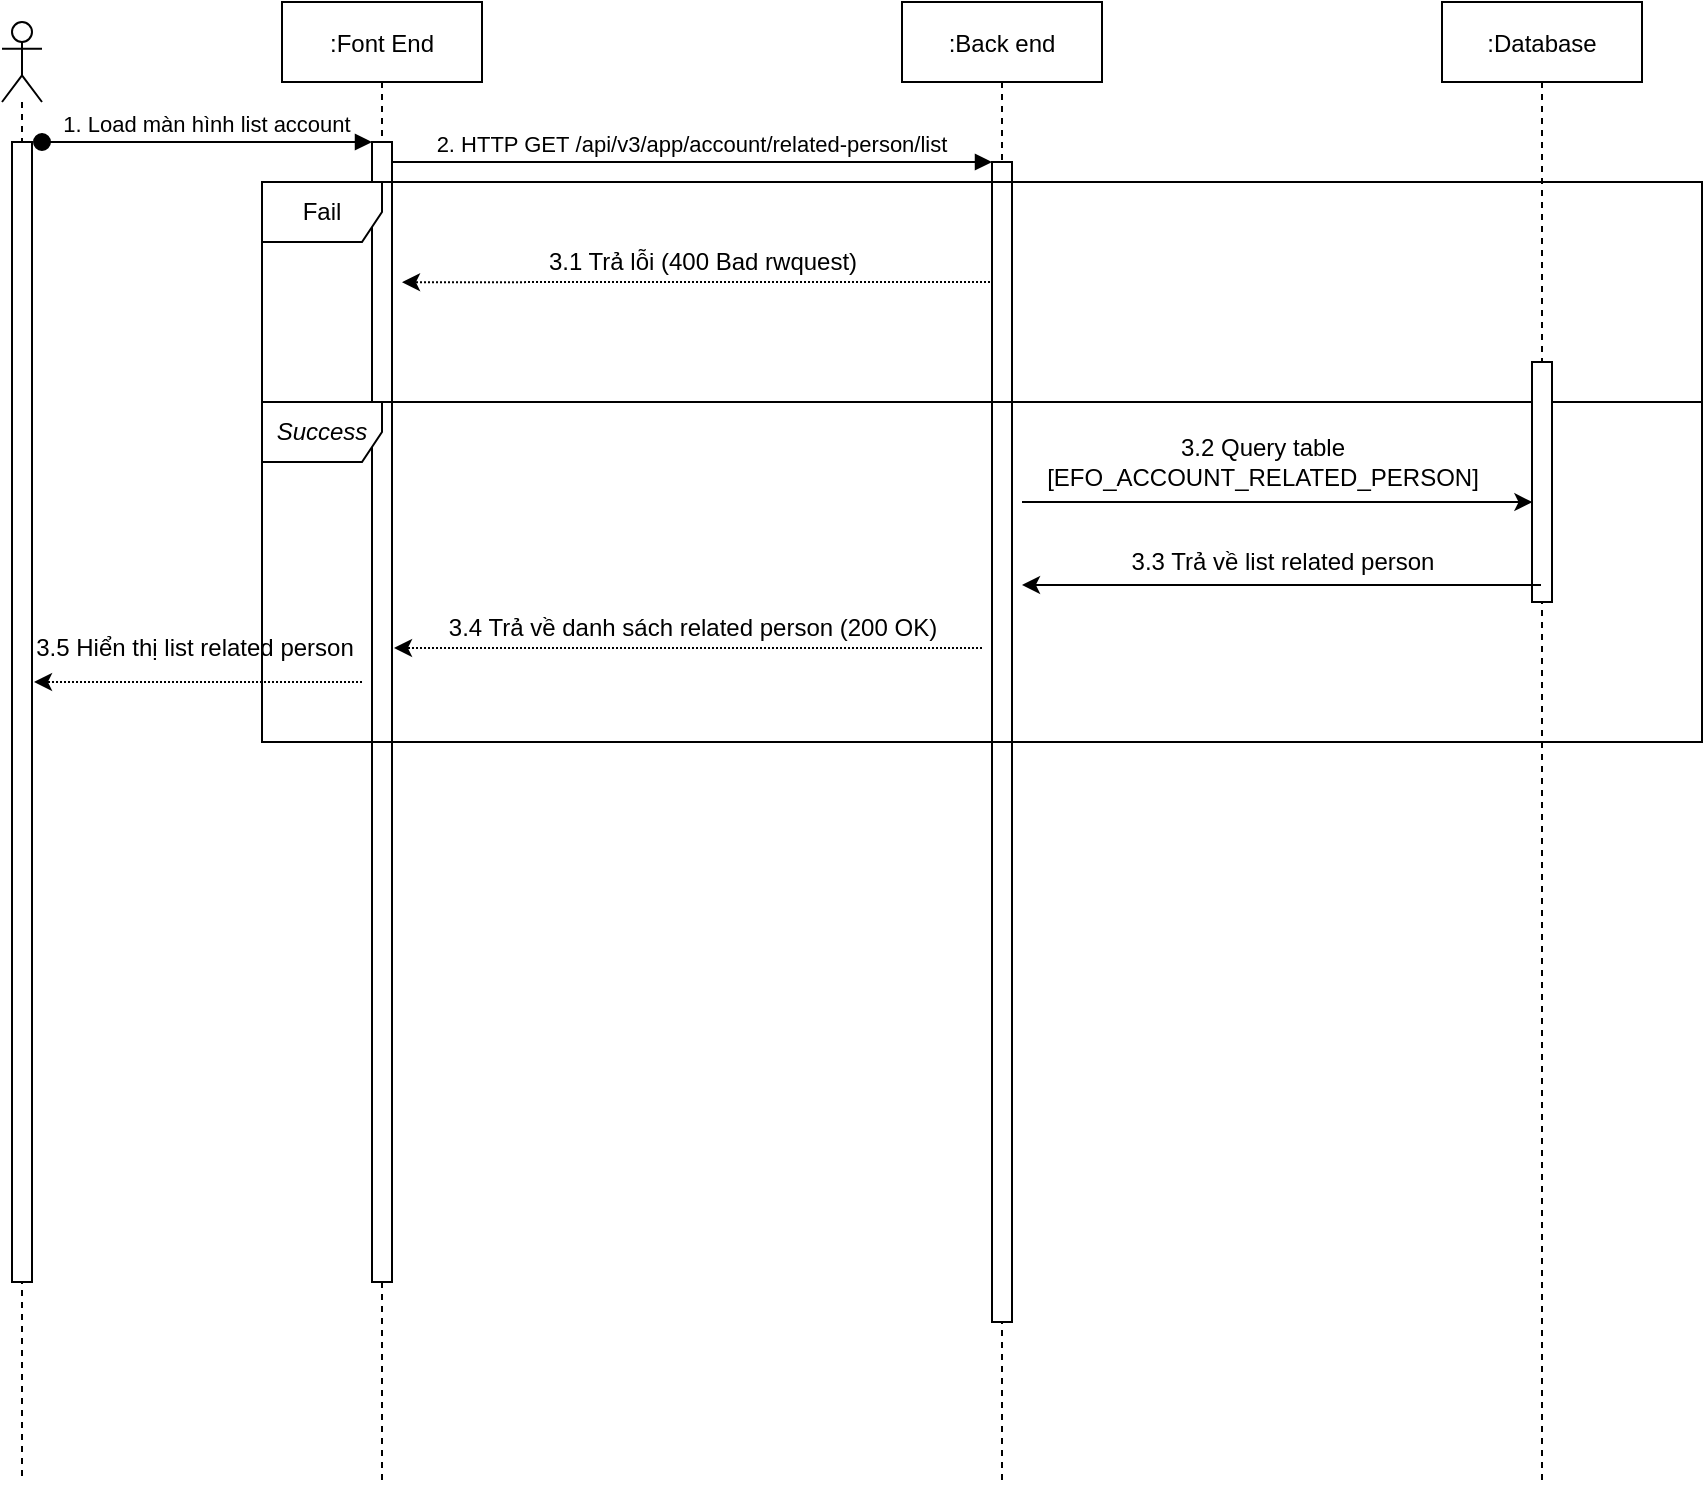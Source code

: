 <mxfile version="21.6.5" type="device" pages="4">
  <diagram id="6_gbaZ6vmgCSXBvr-ZlU" name="List Related Person">
    <mxGraphModel dx="1050" dy="629" grid="1" gridSize="10" guides="1" tooltips="1" connect="1" arrows="1" fold="1" page="1" pageScale="1" pageWidth="3300" pageHeight="4681" math="0" shadow="0">
      <root>
        <mxCell id="NbWuNu32IvSHekJc3G54-0" />
        <mxCell id="NbWuNu32IvSHekJc3G54-1" parent="NbWuNu32IvSHekJc3G54-0" />
        <mxCell id="NmL4DdP0UzWcrfp9Uf5U-0" value=":Font End" style="shape=umlLifeline;perimeter=lifelinePerimeter;container=1;collapsible=0;recursiveResize=0;rounded=0;shadow=0;strokeWidth=1;" parent="NbWuNu32IvSHekJc3G54-1" vertex="1">
          <mxGeometry x="250" y="60" width="100" height="740" as="geometry" />
        </mxCell>
        <mxCell id="NmL4DdP0UzWcrfp9Uf5U-1" value="" style="points=[];perimeter=orthogonalPerimeter;rounded=0;shadow=0;strokeWidth=1;" parent="NmL4DdP0UzWcrfp9Uf5U-0" vertex="1">
          <mxGeometry x="45" y="70" width="10" height="570" as="geometry" />
        </mxCell>
        <mxCell id="NmL4DdP0UzWcrfp9Uf5U-2" value="1. Load màn hình list account" style="verticalAlign=bottom;startArrow=oval;endArrow=block;startSize=8;shadow=0;strokeWidth=1;" parent="NmL4DdP0UzWcrfp9Uf5U-0" target="NmL4DdP0UzWcrfp9Uf5U-1" edge="1">
          <mxGeometry relative="1" as="geometry">
            <mxPoint x="-120" y="70" as="sourcePoint" />
          </mxGeometry>
        </mxCell>
        <mxCell id="NmL4DdP0UzWcrfp9Uf5U-3" value=":Back end" style="shape=umlLifeline;perimeter=lifelinePerimeter;container=1;collapsible=0;recursiveResize=0;rounded=0;shadow=0;strokeWidth=1;" parent="NbWuNu32IvSHekJc3G54-1" vertex="1">
          <mxGeometry x="560" y="60" width="100" height="740" as="geometry" />
        </mxCell>
        <mxCell id="NmL4DdP0UzWcrfp9Uf5U-4" value="" style="points=[];perimeter=orthogonalPerimeter;rounded=0;shadow=0;strokeWidth=1;" parent="NmL4DdP0UzWcrfp9Uf5U-3" vertex="1">
          <mxGeometry x="45" y="80" width="10" height="580" as="geometry" />
        </mxCell>
        <mxCell id="NmL4DdP0UzWcrfp9Uf5U-5" value="2. HTTP GET /api/v3/app/account/related-person/list" style="verticalAlign=bottom;endArrow=block;entryX=0;entryY=0;shadow=0;strokeWidth=1;" parent="NbWuNu32IvSHekJc3G54-1" source="NmL4DdP0UzWcrfp9Uf5U-1" target="NmL4DdP0UzWcrfp9Uf5U-4" edge="1">
          <mxGeometry relative="1" as="geometry">
            <mxPoint x="405" y="140" as="sourcePoint" />
            <mxPoint as="offset" />
          </mxGeometry>
        </mxCell>
        <mxCell id="NmL4DdP0UzWcrfp9Uf5U-6" value="" style="shape=umlLifeline;participant=umlActor;perimeter=lifelinePerimeter;whiteSpace=wrap;html=1;container=1;collapsible=0;recursiveResize=0;verticalAlign=top;spacingTop=36;outlineConnect=0;" parent="NbWuNu32IvSHekJc3G54-1" vertex="1">
          <mxGeometry x="110" y="70" width="20" height="730" as="geometry" />
        </mxCell>
        <mxCell id="NmL4DdP0UzWcrfp9Uf5U-7" value="" style="html=1;points=[];perimeter=orthogonalPerimeter;" parent="NmL4DdP0UzWcrfp9Uf5U-6" vertex="1">
          <mxGeometry x="5" y="60" width="10" height="570" as="geometry" />
        </mxCell>
        <mxCell id="NmL4DdP0UzWcrfp9Uf5U-8" value="Fail" style="shape=umlFrame;whiteSpace=wrap;html=1;" parent="NbWuNu32IvSHekJc3G54-1" vertex="1">
          <mxGeometry x="240" y="150" width="720" height="110" as="geometry" />
        </mxCell>
        <mxCell id="NmL4DdP0UzWcrfp9Uf5U-9" value="Success" style="shape=umlFrame;whiteSpace=wrap;html=1;swimlaneFillColor=none;fontStyle=2" parent="NbWuNu32IvSHekJc3G54-1" vertex="1">
          <mxGeometry x="240" y="260" width="720" height="170" as="geometry" />
        </mxCell>
        <mxCell id="NmL4DdP0UzWcrfp9Uf5U-10" value="" style="endArrow=classic;html=1;dashed=1;dashPattern=1 1;entryX=1.5;entryY=0.123;entryDx=0;entryDy=0;entryPerimeter=0;" parent="NbWuNu32IvSHekJc3G54-1" target="NmL4DdP0UzWcrfp9Uf5U-1" edge="1">
          <mxGeometry width="50" height="50" relative="1" as="geometry">
            <mxPoint x="604" y="200" as="sourcePoint" />
            <mxPoint x="340" y="200" as="targetPoint" />
            <Array as="points">
              <mxPoint x="450" y="200" />
            </Array>
          </mxGeometry>
        </mxCell>
        <mxCell id="NmL4DdP0UzWcrfp9Uf5U-11" value="3.1 Trả lỗi (400 Bad rwquest)" style="text;html=1;align=center;verticalAlign=middle;resizable=0;points=[];autosize=1;strokeColor=none;" parent="NbWuNu32IvSHekJc3G54-1" vertex="1">
          <mxGeometry x="375" y="180" width="170" height="20" as="geometry" />
        </mxCell>
        <mxCell id="NmL4DdP0UzWcrfp9Uf5U-14" value="" style="endArrow=classic;html=1;dashed=1;dashPattern=1 1;shadow=0;" parent="NbWuNu32IvSHekJc3G54-1" edge="1">
          <mxGeometry width="50" height="50" relative="1" as="geometry">
            <mxPoint x="600" y="383" as="sourcePoint" />
            <mxPoint x="306" y="383" as="targetPoint" />
          </mxGeometry>
        </mxCell>
        <mxCell id="NmL4DdP0UzWcrfp9Uf5U-15" value="3.4 Trả về danh sách related person&amp;nbsp;(200 OK)" style="text;html=1;align=center;verticalAlign=middle;resizable=0;points=[];autosize=1;strokeColor=none;" parent="NbWuNu32IvSHekJc3G54-1" vertex="1">
          <mxGeometry x="320" y="358" width="270" height="30" as="geometry" />
        </mxCell>
        <mxCell id="NmL4DdP0UzWcrfp9Uf5U-16" value="" style="endArrow=classic;html=1;dashed=1;dashPattern=1 1;" parent="NbWuNu32IvSHekJc3G54-1" edge="1">
          <mxGeometry width="50" height="50" relative="1" as="geometry">
            <mxPoint x="290" y="400" as="sourcePoint" />
            <mxPoint x="126" y="400" as="targetPoint" />
          </mxGeometry>
        </mxCell>
        <mxCell id="NmL4DdP0UzWcrfp9Uf5U-17" value="3.5 Hiển thị list related person" style="text;html=1;align=center;verticalAlign=middle;resizable=0;points=[];autosize=1;strokeColor=none;" parent="NbWuNu32IvSHekJc3G54-1" vertex="1">
          <mxGeometry x="116" y="368" width="180" height="30" as="geometry" />
        </mxCell>
        <mxCell id="kxFmZ0SPe3kAdN44l7zS-0" value=":Database" style="shape=umlLifeline;perimeter=lifelinePerimeter;container=1;collapsible=0;recursiveResize=0;rounded=0;shadow=0;strokeWidth=1;" parent="NbWuNu32IvSHekJc3G54-1" vertex="1">
          <mxGeometry x="830" y="60" width="100" height="740" as="geometry" />
        </mxCell>
        <mxCell id="kxFmZ0SPe3kAdN44l7zS-1" value="" style="points=[];perimeter=orthogonalPerimeter;rounded=0;shadow=0;strokeWidth=1;" parent="kxFmZ0SPe3kAdN44l7zS-0" vertex="1">
          <mxGeometry x="45" y="180" width="10" height="120" as="geometry" />
        </mxCell>
        <mxCell id="kxFmZ0SPe3kAdN44l7zS-2" value="" style="endArrow=classic;html=1;entryX=0.02;entryY=0.342;entryDx=0;entryDy=0;entryPerimeter=0;" parent="NbWuNu32IvSHekJc3G54-1" edge="1">
          <mxGeometry width="50" height="50" relative="1" as="geometry">
            <mxPoint x="620" y="310" as="sourcePoint" />
            <mxPoint x="875.2" y="310.04" as="targetPoint" />
          </mxGeometry>
        </mxCell>
        <mxCell id="kxFmZ0SPe3kAdN44l7zS-4" value="" style="endArrow=classic;html=1;entryX=1.5;entryY=0.337;entryDx=0;entryDy=0;entryPerimeter=0;" parent="NbWuNu32IvSHekJc3G54-1" edge="1">
          <mxGeometry width="50" height="50" relative="1" as="geometry">
            <mxPoint x="879.5" y="351.46" as="sourcePoint" />
            <mxPoint x="620" y="351.46" as="targetPoint" />
          </mxGeometry>
        </mxCell>
        <mxCell id="kxFmZ0SPe3kAdN44l7zS-5" value="&lt;span style=&quot;text-align: left; background-color: rgb(255, 255, 255);&quot;&gt;3.2 Query table &lt;br&gt;[&lt;/span&gt;EFO_ACCOUNT_RELATED_PERSON&lt;span style=&quot;text-align: left; background-color: rgb(255, 255, 255);&quot;&gt;]&lt;/span&gt;" style="text;html=1;align=center;verticalAlign=middle;resizable=0;points=[];autosize=1;strokeColor=none;" parent="NbWuNu32IvSHekJc3G54-1" vertex="1">
          <mxGeometry x="620" y="270" width="240" height="40" as="geometry" />
        </mxCell>
        <mxCell id="kxFmZ0SPe3kAdN44l7zS-7" value="3.3 Trả về list related person" style="text;html=1;align=center;verticalAlign=middle;resizable=0;points=[];autosize=1;strokeColor=none;" parent="NbWuNu32IvSHekJc3G54-1" vertex="1">
          <mxGeometry x="665" y="325" width="170" height="30" as="geometry" />
        </mxCell>
      </root>
    </mxGraphModel>
  </diagram>
  <diagram name="Create Related Person" id="F1wWoO_YLLIiQVrkHX0n">
    <mxGraphModel dx="1050" dy="629" grid="1" gridSize="10" guides="1" tooltips="1" connect="1" arrows="1" fold="1" page="1" pageScale="1" pageWidth="850" pageHeight="1100" math="0" shadow="0">
      <root>
        <mxCell id="_Lck041Ce_qC8ffZv9Uh-0" />
        <mxCell id="_Lck041Ce_qC8ffZv9Uh-1" parent="_Lck041Ce_qC8ffZv9Uh-0" />
        <mxCell id="_Lck041Ce_qC8ffZv9Uh-2" value=":Font End" style="shape=umlLifeline;perimeter=lifelinePerimeter;container=1;collapsible=0;recursiveResize=0;rounded=0;shadow=0;strokeWidth=1;" parent="_Lck041Ce_qC8ffZv9Uh-1" vertex="1">
          <mxGeometry x="210" y="60" width="100" height="740" as="geometry" />
        </mxCell>
        <mxCell id="_Lck041Ce_qC8ffZv9Uh-3" value="" style="points=[];perimeter=orthogonalPerimeter;rounded=0;shadow=0;strokeWidth=1;" parent="_Lck041Ce_qC8ffZv9Uh-2" vertex="1">
          <mxGeometry x="45" y="70" width="10" height="570" as="geometry" />
        </mxCell>
        <mxCell id="_Lck041Ce_qC8ffZv9Uh-4" value="1. Gửi request" style="verticalAlign=bottom;startArrow=oval;endArrow=block;startSize=8;shadow=0;strokeWidth=1;" parent="_Lck041Ce_qC8ffZv9Uh-2" target="_Lck041Ce_qC8ffZv9Uh-3" edge="1">
          <mxGeometry relative="1" as="geometry">
            <mxPoint x="-120" y="70" as="sourcePoint" />
          </mxGeometry>
        </mxCell>
        <mxCell id="_Lck041Ce_qC8ffZv9Uh-5" value=":Back end" style="shape=umlLifeline;perimeter=lifelinePerimeter;container=1;collapsible=0;recursiveResize=0;rounded=0;shadow=0;strokeWidth=1;" parent="_Lck041Ce_qC8ffZv9Uh-1" vertex="1">
          <mxGeometry x="520" y="60" width="100" height="740" as="geometry" />
        </mxCell>
        <mxCell id="_Lck041Ce_qC8ffZv9Uh-6" value="" style="points=[];perimeter=orthogonalPerimeter;rounded=0;shadow=0;strokeWidth=1;" parent="_Lck041Ce_qC8ffZv9Uh-5" vertex="1">
          <mxGeometry x="45" y="80" width="10" height="460" as="geometry" />
        </mxCell>
        <mxCell id="_Lck041Ce_qC8ffZv9Uh-7" value="" style="html=1;points=[];perimeter=orthogonalPerimeter;sketch=0;" parent="_Lck041Ce_qC8ffZv9Uh-5" vertex="1">
          <mxGeometry x="50" y="120" width="10" height="40" as="geometry" />
        </mxCell>
        <mxCell id="_Lck041Ce_qC8ffZv9Uh-8" value="3.1 Validte data req&amp;nbsp;" style="edgeStyle=orthogonalEdgeStyle;html=1;align=left;spacingLeft=2;endArrow=block;rounded=0;entryX=1;entryY=0;" parent="_Lck041Ce_qC8ffZv9Uh-5" target="_Lck041Ce_qC8ffZv9Uh-7" edge="1">
          <mxGeometry relative="1" as="geometry">
            <mxPoint x="55" y="100" as="sourcePoint" />
            <Array as="points">
              <mxPoint x="85" y="100" />
            </Array>
          </mxGeometry>
        </mxCell>
        <mxCell id="_Lck041Ce_qC8ffZv9Uh-9" value="2. Http POST /api/v3/app/account/related-person/save" style="verticalAlign=bottom;endArrow=block;entryX=0;entryY=0;shadow=0;strokeWidth=1;" parent="_Lck041Ce_qC8ffZv9Uh-1" source="_Lck041Ce_qC8ffZv9Uh-3" target="_Lck041Ce_qC8ffZv9Uh-6" edge="1">
          <mxGeometry relative="1" as="geometry">
            <mxPoint x="365" y="140" as="sourcePoint" />
          </mxGeometry>
        </mxCell>
        <mxCell id="_Lck041Ce_qC8ffZv9Uh-10" value="" style="shape=umlLifeline;participant=umlActor;perimeter=lifelinePerimeter;whiteSpace=wrap;html=1;container=1;collapsible=0;recursiveResize=0;verticalAlign=top;spacingTop=36;outlineConnect=0;" parent="_Lck041Ce_qC8ffZv9Uh-1" vertex="1">
          <mxGeometry x="70" y="70" width="20" height="730" as="geometry" />
        </mxCell>
        <mxCell id="_Lck041Ce_qC8ffZv9Uh-11" value="" style="html=1;points=[];perimeter=orthogonalPerimeter;" parent="_Lck041Ce_qC8ffZv9Uh-10" vertex="1">
          <mxGeometry x="5" y="60" width="10" height="570" as="geometry" />
        </mxCell>
        <mxCell id="_Lck041Ce_qC8ffZv9Uh-12" value="Fail" style="shape=umlFrame;whiteSpace=wrap;html=1;" parent="_Lck041Ce_qC8ffZv9Uh-1" vertex="1">
          <mxGeometry x="220" y="150" width="650" height="110" as="geometry" />
        </mxCell>
        <mxCell id="_Lck041Ce_qC8ffZv9Uh-13" value="Success" style="shape=umlFrame;whiteSpace=wrap;html=1;swimlaneFillColor=none;" parent="_Lck041Ce_qC8ffZv9Uh-1" vertex="1">
          <mxGeometry x="220" y="260" width="650" height="240" as="geometry" />
        </mxCell>
        <mxCell id="_Lck041Ce_qC8ffZv9Uh-14" value="" style="endArrow=classic;html=1;dashed=1;dashPattern=1 1;exitX=0.1;exitY=0.156;exitDx=0;exitDy=0;exitPerimeter=0;" parent="_Lck041Ce_qC8ffZv9Uh-1" source="_Lck041Ce_qC8ffZv9Uh-6" target="_Lck041Ce_qC8ffZv9Uh-2" edge="1">
          <mxGeometry width="50" height="50" relative="1" as="geometry">
            <mxPoint x="564" y="200" as="sourcePoint" />
            <mxPoint x="300" y="200" as="targetPoint" />
          </mxGeometry>
        </mxCell>
        <mxCell id="_Lck041Ce_qC8ffZv9Uh-15" value="3.2 Trả lỗi (e.g 400 Validate exception)" style="text;html=1;align=center;verticalAlign=middle;resizable=0;points=[];autosize=1;strokeColor=none;" parent="_Lck041Ce_qC8ffZv9Uh-1" vertex="1">
          <mxGeometry x="305" y="184" width="220" height="20" as="geometry" />
        </mxCell>
        <mxCell id="_Lck041Ce_qC8ffZv9Uh-16" value="" style="endArrow=classic;html=1;dashed=1;dashPattern=1 1;shadow=0;" parent="_Lck041Ce_qC8ffZv9Uh-1" edge="1">
          <mxGeometry width="50" height="50" relative="1" as="geometry">
            <mxPoint x="560" y="421" as="sourcePoint" />
            <mxPoint x="266" y="421" as="targetPoint" />
          </mxGeometry>
        </mxCell>
        <mxCell id="_Lck041Ce_qC8ffZv9Uh-17" value="5.3 Trả related person data (200 OK)" style="text;html=1;align=center;verticalAlign=middle;resizable=0;points=[];autosize=1;strokeColor=none;" parent="_Lck041Ce_qC8ffZv9Uh-1" vertex="1">
          <mxGeometry x="305" y="396" width="220" height="30" as="geometry" />
        </mxCell>
        <mxCell id="_Lck041Ce_qC8ffZv9Uh-18" value="" style="endArrow=classic;html=1;dashed=1;dashPattern=1 1;" parent="_Lck041Ce_qC8ffZv9Uh-1" edge="1">
          <mxGeometry width="50" height="50" relative="1" as="geometry">
            <mxPoint x="259.5" y="478" as="sourcePoint" />
            <mxPoint x="79.5" y="478" as="targetPoint" />
            <Array as="points">
              <mxPoint x="130" y="478" />
            </Array>
          </mxGeometry>
        </mxCell>
        <mxCell id="_Lck041Ce_qC8ffZv9Uh-19" value="5.4 Hiển thị thông báo&amp;nbsp;" style="text;html=1;align=center;verticalAlign=middle;resizable=0;points=[];autosize=1;strokeColor=none;" parent="_Lck041Ce_qC8ffZv9Uh-1" vertex="1">
          <mxGeometry x="100" y="458" width="140" height="20" as="geometry" />
        </mxCell>
        <mxCell id="_Lck041Ce_qC8ffZv9Uh-20" value=":Database&#xa;" style="shape=umlLifeline;perimeter=lifelinePerimeter;container=1;collapsible=0;recursiveResize=0;rounded=0;shadow=0;strokeWidth=1;" parent="_Lck041Ce_qC8ffZv9Uh-1" vertex="1">
          <mxGeometry x="790" y="60" width="100" height="740" as="geometry" />
        </mxCell>
        <mxCell id="_Lck041Ce_qC8ffZv9Uh-21" value="" style="points=[];perimeter=orthogonalPerimeter;rounded=0;shadow=0;strokeWidth=1;" parent="_Lck041Ce_qC8ffZv9Uh-20" vertex="1">
          <mxGeometry x="45" y="220" width="10" height="120" as="geometry" />
        </mxCell>
        <mxCell id="_Lck041Ce_qC8ffZv9Uh-22" value="&lt;div style=&quot;&quot;&gt;4.1&amp;nbsp;Create record&lt;/div&gt;&lt;div style=&quot;&quot;&gt;&lt;span style=&quot;&quot;&gt;[EFO_ACCOUNT_RELATED_PERSON]&lt;/span&gt;&lt;/div&gt;" style="html=1;verticalAlign=bottom;endArrow=block;" parent="_Lck041Ce_qC8ffZv9Uh-1" target="_Lck041Ce_qC8ffZv9Uh-20" edge="1">
          <mxGeometry width="80" relative="1" as="geometry">
            <mxPoint x="580" y="320" as="sourcePoint" />
            <mxPoint x="640" y="320" as="targetPoint" />
          </mxGeometry>
        </mxCell>
        <mxCell id="_Lck041Ce_qC8ffZv9Uh-23" value="" style="endArrow=classic;html=1;" parent="_Lck041Ce_qC8ffZv9Uh-1" edge="1">
          <mxGeometry width="50" height="50" relative="1" as="geometry">
            <mxPoint x="839.5" y="374" as="sourcePoint" />
            <mxPoint x="569.5" y="374" as="targetPoint" />
            <Array as="points">
              <mxPoint x="720" y="374" />
            </Array>
          </mxGeometry>
        </mxCell>
        <mxCell id="_Lck041Ce_qC8ffZv9Uh-24" value="4.2 Data related person" style="text;html=1;align=center;verticalAlign=middle;resizable=0;points=[];autosize=1;strokeColor=none;" parent="_Lck041Ce_qC8ffZv9Uh-1" vertex="1">
          <mxGeometry x="625" y="349" width="150" height="30" as="geometry" />
        </mxCell>
      </root>
    </mxGraphModel>
  </diagram>
  <diagram name="Delete Related Person" id="loTwGFsWS_bK-sHy8v_A">
    <mxGraphModel dx="1050" dy="629" grid="1" gridSize="10" guides="1" tooltips="1" connect="1" arrows="1" fold="1" page="1" pageScale="1" pageWidth="850" pageHeight="1100" math="0" shadow="0">
      <root>
        <mxCell id="Fr7y-N_V-prNsbOdyDx9-0" />
        <mxCell id="Fr7y-N_V-prNsbOdyDx9-1" parent="Fr7y-N_V-prNsbOdyDx9-0" />
        <mxCell id="Fr7y-N_V-prNsbOdyDx9-2" value=":Font End" style="shape=umlLifeline;perimeter=lifelinePerimeter;container=1;collapsible=0;recursiveResize=0;rounded=0;shadow=0;strokeWidth=1;" parent="Fr7y-N_V-prNsbOdyDx9-1" vertex="1">
          <mxGeometry x="210" y="60" width="100" height="740" as="geometry" />
        </mxCell>
        <mxCell id="Fr7y-N_V-prNsbOdyDx9-3" value="" style="points=[];perimeter=orthogonalPerimeter;rounded=0;shadow=0;strokeWidth=1;" parent="Fr7y-N_V-prNsbOdyDx9-2" vertex="1">
          <mxGeometry x="45" y="70" width="10" height="570" as="geometry" />
        </mxCell>
        <mxCell id="Fr7y-N_V-prNsbOdyDx9-4" value="1. Gửi request" style="verticalAlign=bottom;startArrow=oval;endArrow=block;startSize=8;shadow=0;strokeWidth=1;" parent="Fr7y-N_V-prNsbOdyDx9-2" target="Fr7y-N_V-prNsbOdyDx9-3" edge="1">
          <mxGeometry relative="1" as="geometry">
            <mxPoint x="-120" y="70" as="sourcePoint" />
          </mxGeometry>
        </mxCell>
        <mxCell id="Fr7y-N_V-prNsbOdyDx9-5" value=":Back end" style="shape=umlLifeline;perimeter=lifelinePerimeter;container=1;collapsible=0;recursiveResize=0;rounded=0;shadow=0;strokeWidth=1;" parent="Fr7y-N_V-prNsbOdyDx9-1" vertex="1">
          <mxGeometry x="520" y="60" width="100" height="740" as="geometry" />
        </mxCell>
        <mxCell id="Fr7y-N_V-prNsbOdyDx9-6" value="" style="points=[];perimeter=orthogonalPerimeter;rounded=0;shadow=0;strokeWidth=1;" parent="Fr7y-N_V-prNsbOdyDx9-5" vertex="1">
          <mxGeometry x="45" y="80" width="10" height="320" as="geometry" />
        </mxCell>
        <mxCell id="Fr7y-N_V-prNsbOdyDx9-7" value="" style="html=1;points=[];perimeter=orthogonalPerimeter;sketch=0;" parent="Fr7y-N_V-prNsbOdyDx9-5" vertex="1">
          <mxGeometry x="50" y="120" width="10" height="40" as="geometry" />
        </mxCell>
        <mxCell id="Fr7y-N_V-prNsbOdyDx9-8" value="3.1 Validte data req&amp;nbsp;" style="edgeStyle=orthogonalEdgeStyle;html=1;align=left;spacingLeft=2;endArrow=block;rounded=0;entryX=1;entryY=0;" parent="Fr7y-N_V-prNsbOdyDx9-5" target="Fr7y-N_V-prNsbOdyDx9-7" edge="1">
          <mxGeometry relative="1" as="geometry">
            <mxPoint x="55" y="100" as="sourcePoint" />
            <Array as="points">
              <mxPoint x="85" y="100" />
            </Array>
          </mxGeometry>
        </mxCell>
        <mxCell id="Fr7y-N_V-prNsbOdyDx9-9" value="2. Http POST /api/v3/app/account/related-person/delete " style="verticalAlign=bottom;endArrow=block;entryX=0;entryY=0;shadow=0;strokeWidth=1;" parent="Fr7y-N_V-prNsbOdyDx9-1" source="Fr7y-N_V-prNsbOdyDx9-3" target="Fr7y-N_V-prNsbOdyDx9-6" edge="1">
          <mxGeometry relative="1" as="geometry">
            <mxPoint x="365" y="140" as="sourcePoint" />
          </mxGeometry>
        </mxCell>
        <mxCell id="Fr7y-N_V-prNsbOdyDx9-10" value="" style="shape=umlLifeline;participant=umlActor;perimeter=lifelinePerimeter;whiteSpace=wrap;html=1;container=1;collapsible=0;recursiveResize=0;verticalAlign=top;spacingTop=36;outlineConnect=0;" parent="Fr7y-N_V-prNsbOdyDx9-1" vertex="1">
          <mxGeometry x="70" y="70" width="20" height="730" as="geometry" />
        </mxCell>
        <mxCell id="Fr7y-N_V-prNsbOdyDx9-11" value="" style="html=1;points=[];perimeter=orthogonalPerimeter;" parent="Fr7y-N_V-prNsbOdyDx9-10" vertex="1">
          <mxGeometry x="5" y="60" width="10" height="570" as="geometry" />
        </mxCell>
        <mxCell id="Fr7y-N_V-prNsbOdyDx9-12" value="Fail" style="shape=umlFrame;whiteSpace=wrap;html=1;" parent="Fr7y-N_V-prNsbOdyDx9-1" vertex="1">
          <mxGeometry x="220" y="150" width="650" height="110" as="geometry" />
        </mxCell>
        <mxCell id="Fr7y-N_V-prNsbOdyDx9-13" value="Success" style="shape=umlFrame;whiteSpace=wrap;html=1;swimlaneFillColor=none;" parent="Fr7y-N_V-prNsbOdyDx9-1" vertex="1">
          <mxGeometry x="220" y="260" width="650" height="220" as="geometry" />
        </mxCell>
        <mxCell id="Fr7y-N_V-prNsbOdyDx9-14" value="" style="endArrow=classic;html=1;dashed=1;dashPattern=1 1;exitX=0.1;exitY=0.156;exitDx=0;exitDy=0;exitPerimeter=0;" parent="Fr7y-N_V-prNsbOdyDx9-1" source="Fr7y-N_V-prNsbOdyDx9-6" target="Fr7y-N_V-prNsbOdyDx9-2" edge="1">
          <mxGeometry width="50" height="50" relative="1" as="geometry">
            <mxPoint x="564" y="200" as="sourcePoint" />
            <mxPoint x="300" y="200" as="targetPoint" />
          </mxGeometry>
        </mxCell>
        <mxCell id="Fr7y-N_V-prNsbOdyDx9-15" value="3.2 Trả lỗi (e.g 400 Validate exception)" style="text;html=1;align=center;verticalAlign=middle;resizable=0;points=[];autosize=1;strokeColor=none;" parent="Fr7y-N_V-prNsbOdyDx9-1" vertex="1">
          <mxGeometry x="305" y="170" width="220" height="20" as="geometry" />
        </mxCell>
        <mxCell id="Fr7y-N_V-prNsbOdyDx9-16" value="" style="endArrow=classic;html=1;dashed=1;dashPattern=1 1;shadow=0;" parent="Fr7y-N_V-prNsbOdyDx9-1" edge="1">
          <mxGeometry width="50" height="50" relative="1" as="geometry">
            <mxPoint x="560" y="409" as="sourcePoint" />
            <mxPoint x="266" y="409" as="targetPoint" />
          </mxGeometry>
        </mxCell>
        <mxCell id="Fr7y-N_V-prNsbOdyDx9-17" value="5.3 Trả data success (200 OK)" style="text;html=1;align=center;verticalAlign=middle;resizable=0;points=[];autosize=1;strokeColor=none;" parent="Fr7y-N_V-prNsbOdyDx9-1" vertex="1">
          <mxGeometry x="320" y="384" width="190" height="30" as="geometry" />
        </mxCell>
        <mxCell id="Fr7y-N_V-prNsbOdyDx9-18" value="" style="endArrow=classic;html=1;dashed=1;dashPattern=1 1;" parent="Fr7y-N_V-prNsbOdyDx9-1" edge="1">
          <mxGeometry width="50" height="50" relative="1" as="geometry">
            <mxPoint x="259.5" y="444" as="sourcePoint" />
            <mxPoint x="79.5" y="444" as="targetPoint" />
            <Array as="points">
              <mxPoint x="130" y="444" />
            </Array>
          </mxGeometry>
        </mxCell>
        <mxCell id="Fr7y-N_V-prNsbOdyDx9-19" value="5.4 Hiển thị thông báo&amp;nbsp;" style="text;html=1;align=center;verticalAlign=middle;resizable=0;points=[];autosize=1;strokeColor=none;" parent="Fr7y-N_V-prNsbOdyDx9-1" vertex="1">
          <mxGeometry x="100" y="424" width="140" height="20" as="geometry" />
        </mxCell>
        <mxCell id="Fr7y-N_V-prNsbOdyDx9-20" value=":Database&#xa;" style="shape=umlLifeline;perimeter=lifelinePerimeter;container=1;collapsible=0;recursiveResize=0;rounded=0;shadow=0;strokeWidth=1;" parent="Fr7y-N_V-prNsbOdyDx9-1" vertex="1">
          <mxGeometry x="790" y="60" width="100" height="740" as="geometry" />
        </mxCell>
        <mxCell id="Fr7y-N_V-prNsbOdyDx9-21" value="" style="points=[];perimeter=orthogonalPerimeter;rounded=0;shadow=0;strokeWidth=1;" parent="Fr7y-N_V-prNsbOdyDx9-20" vertex="1">
          <mxGeometry x="45" y="220" width="10" height="90" as="geometry" />
        </mxCell>
        <mxCell id="Fr7y-N_V-prNsbOdyDx9-22" value="&lt;div style=&quot;&quot;&gt;4.1 Delete record&lt;span style=&quot;text-align: left;&quot;&gt;&amp;nbsp;&amp;nbsp;&lt;/span&gt;&lt;/div&gt;&lt;div style=&quot;&quot;&gt;&lt;span style=&quot;&quot;&gt;[EFO_ACCOUNT_RELATED_PERSON]&lt;br&gt;&lt;/span&gt;&lt;/div&gt;" style="html=1;verticalAlign=bottom;endArrow=block;" parent="Fr7y-N_V-prNsbOdyDx9-1" target="Fr7y-N_V-prNsbOdyDx9-20" edge="1">
          <mxGeometry width="80" relative="1" as="geometry">
            <mxPoint x="580" y="320" as="sourcePoint" />
            <mxPoint x="640" y="320" as="targetPoint" />
          </mxGeometry>
        </mxCell>
        <mxCell id="Fr7y-N_V-prNsbOdyDx9-23" value="" style="endArrow=classic;html=1;" parent="Fr7y-N_V-prNsbOdyDx9-1" edge="1">
          <mxGeometry width="50" height="50" relative="1" as="geometry">
            <mxPoint x="839.5" y="352" as="sourcePoint" />
            <mxPoint x="569.5" y="352" as="targetPoint" />
            <Array as="points">
              <mxPoint x="720" y="352" />
            </Array>
          </mxGeometry>
        </mxCell>
        <mxCell id="Fr7y-N_V-prNsbOdyDx9-24" value="4.2 Success" style="text;html=1;align=center;verticalAlign=middle;resizable=0;points=[];autosize=1;strokeColor=none;" parent="Fr7y-N_V-prNsbOdyDx9-1" vertex="1">
          <mxGeometry x="655" y="327" width="90" height="30" as="geometry" />
        </mxCell>
      </root>
    </mxGraphModel>
  </diagram>
  <diagram name="Droplist Related Person" id="mu1-Hs8Tl8Y7HX7dxiCo">
    <mxGraphModel dx="1050" dy="629" grid="1" gridSize="10" guides="1" tooltips="1" connect="1" arrows="1" fold="1" page="1" pageScale="1" pageWidth="3300" pageHeight="4681" math="0" shadow="0">
      <root>
        <mxCell id="Ip0TxiIYX0xKqNQSv9_z-0" />
        <mxCell id="Ip0TxiIYX0xKqNQSv9_z-1" parent="Ip0TxiIYX0xKqNQSv9_z-0" />
        <mxCell id="Ip0TxiIYX0xKqNQSv9_z-2" value=":Font End" style="shape=umlLifeline;perimeter=lifelinePerimeter;container=1;collapsible=0;recursiveResize=0;rounded=0;shadow=0;strokeWidth=1;" vertex="1" parent="Ip0TxiIYX0xKqNQSv9_z-1">
          <mxGeometry x="250" y="60" width="100" height="740" as="geometry" />
        </mxCell>
        <mxCell id="Ip0TxiIYX0xKqNQSv9_z-3" value="" style="points=[];perimeter=orthogonalPerimeter;rounded=0;shadow=0;strokeWidth=1;" vertex="1" parent="Ip0TxiIYX0xKqNQSv9_z-2">
          <mxGeometry x="45" y="70" width="10" height="570" as="geometry" />
        </mxCell>
        <mxCell id="Ip0TxiIYX0xKqNQSv9_z-4" value="1. Load màn hình list account" style="verticalAlign=bottom;startArrow=oval;endArrow=block;startSize=8;shadow=0;strokeWidth=1;" edge="1" parent="Ip0TxiIYX0xKqNQSv9_z-2" target="Ip0TxiIYX0xKqNQSv9_z-3">
          <mxGeometry relative="1" as="geometry">
            <mxPoint x="-120" y="70" as="sourcePoint" />
          </mxGeometry>
        </mxCell>
        <mxCell id="Ip0TxiIYX0xKqNQSv9_z-5" value=":Back end" style="shape=umlLifeline;perimeter=lifelinePerimeter;container=1;collapsible=0;recursiveResize=0;rounded=0;shadow=0;strokeWidth=1;" vertex="1" parent="Ip0TxiIYX0xKqNQSv9_z-1">
          <mxGeometry x="560" y="60" width="100" height="740" as="geometry" />
        </mxCell>
        <mxCell id="Ip0TxiIYX0xKqNQSv9_z-6" value="" style="points=[];perimeter=orthogonalPerimeter;rounded=0;shadow=0;strokeWidth=1;" vertex="1" parent="Ip0TxiIYX0xKqNQSv9_z-5">
          <mxGeometry x="45" y="80" width="10" height="580" as="geometry" />
        </mxCell>
        <mxCell id="Ip0TxiIYX0xKqNQSv9_z-7" value="2. HTTP GET /api/v3/app/account/related-person/droplist" style="verticalAlign=bottom;endArrow=block;entryX=0;entryY=0;shadow=0;strokeWidth=1;" edge="1" parent="Ip0TxiIYX0xKqNQSv9_z-1" source="Ip0TxiIYX0xKqNQSv9_z-3" target="Ip0TxiIYX0xKqNQSv9_z-6">
          <mxGeometry relative="1" as="geometry">
            <mxPoint x="405" y="140" as="sourcePoint" />
            <mxPoint as="offset" />
          </mxGeometry>
        </mxCell>
        <mxCell id="Ip0TxiIYX0xKqNQSv9_z-8" value="" style="shape=umlLifeline;participant=umlActor;perimeter=lifelinePerimeter;whiteSpace=wrap;html=1;container=1;collapsible=0;recursiveResize=0;verticalAlign=top;spacingTop=36;outlineConnect=0;" vertex="1" parent="Ip0TxiIYX0xKqNQSv9_z-1">
          <mxGeometry x="110" y="70" width="20" height="730" as="geometry" />
        </mxCell>
        <mxCell id="Ip0TxiIYX0xKqNQSv9_z-9" value="" style="html=1;points=[];perimeter=orthogonalPerimeter;" vertex="1" parent="Ip0TxiIYX0xKqNQSv9_z-8">
          <mxGeometry x="5" y="60" width="10" height="570" as="geometry" />
        </mxCell>
        <mxCell id="Ip0TxiIYX0xKqNQSv9_z-10" value="Fail" style="shape=umlFrame;whiteSpace=wrap;html=1;" vertex="1" parent="Ip0TxiIYX0xKqNQSv9_z-1">
          <mxGeometry x="240" y="150" width="720" height="110" as="geometry" />
        </mxCell>
        <mxCell id="Ip0TxiIYX0xKqNQSv9_z-11" value="Success" style="shape=umlFrame;whiteSpace=wrap;html=1;swimlaneFillColor=none;fontStyle=2" vertex="1" parent="Ip0TxiIYX0xKqNQSv9_z-1">
          <mxGeometry x="240" y="260" width="720" height="170" as="geometry" />
        </mxCell>
        <mxCell id="Ip0TxiIYX0xKqNQSv9_z-12" value="" style="endArrow=classic;html=1;dashed=1;dashPattern=1 1;entryX=1.5;entryY=0.123;entryDx=0;entryDy=0;entryPerimeter=0;" edge="1" parent="Ip0TxiIYX0xKqNQSv9_z-1" target="Ip0TxiIYX0xKqNQSv9_z-3">
          <mxGeometry width="50" height="50" relative="1" as="geometry">
            <mxPoint x="604" y="200" as="sourcePoint" />
            <mxPoint x="340" y="200" as="targetPoint" />
            <Array as="points">
              <mxPoint x="450" y="200" />
            </Array>
          </mxGeometry>
        </mxCell>
        <mxCell id="Ip0TxiIYX0xKqNQSv9_z-13" value="3.1 Trả lỗi (400 Bad rwquest)" style="text;html=1;align=center;verticalAlign=middle;resizable=0;points=[];autosize=1;strokeColor=none;" vertex="1" parent="Ip0TxiIYX0xKqNQSv9_z-1">
          <mxGeometry x="375" y="180" width="170" height="20" as="geometry" />
        </mxCell>
        <mxCell id="Ip0TxiIYX0xKqNQSv9_z-14" value="" style="endArrow=classic;html=1;dashed=1;dashPattern=1 1;shadow=0;" edge="1" parent="Ip0TxiIYX0xKqNQSv9_z-1">
          <mxGeometry width="50" height="50" relative="1" as="geometry">
            <mxPoint x="600" y="383" as="sourcePoint" />
            <mxPoint x="306" y="383" as="targetPoint" />
          </mxGeometry>
        </mxCell>
        <mxCell id="Ip0TxiIYX0xKqNQSv9_z-15" value="3.4 Trả về danh sách account (200 OK)" style="text;html=1;align=center;verticalAlign=middle;resizable=0;points=[];autosize=1;strokeColor=none;" vertex="1" parent="Ip0TxiIYX0xKqNQSv9_z-1">
          <mxGeometry x="340" y="358" width="230" height="30" as="geometry" />
        </mxCell>
        <mxCell id="Ip0TxiIYX0xKqNQSv9_z-16" value="" style="endArrow=classic;html=1;dashed=1;dashPattern=1 1;" edge="1" parent="Ip0TxiIYX0xKqNQSv9_z-1">
          <mxGeometry width="50" height="50" relative="1" as="geometry">
            <mxPoint x="290" y="400" as="sourcePoint" />
            <mxPoint x="126" y="400" as="targetPoint" />
          </mxGeometry>
        </mxCell>
        <mxCell id="Ip0TxiIYX0xKqNQSv9_z-17" value="3.5 Hiển thị list account" style="text;html=1;align=center;verticalAlign=middle;resizable=0;points=[];autosize=1;strokeColor=none;" vertex="1" parent="Ip0TxiIYX0xKqNQSv9_z-1">
          <mxGeometry x="131" y="368" width="150" height="30" as="geometry" />
        </mxCell>
        <mxCell id="Ip0TxiIYX0xKqNQSv9_z-18" value=":Database" style="shape=umlLifeline;perimeter=lifelinePerimeter;container=1;collapsible=0;recursiveResize=0;rounded=0;shadow=0;strokeWidth=1;" vertex="1" parent="Ip0TxiIYX0xKqNQSv9_z-1">
          <mxGeometry x="830" y="60" width="100" height="740" as="geometry" />
        </mxCell>
        <mxCell id="Ip0TxiIYX0xKqNQSv9_z-19" value="" style="points=[];perimeter=orthogonalPerimeter;rounded=0;shadow=0;strokeWidth=1;" vertex="1" parent="Ip0TxiIYX0xKqNQSv9_z-18">
          <mxGeometry x="45" y="180" width="10" height="120" as="geometry" />
        </mxCell>
        <mxCell id="Ip0TxiIYX0xKqNQSv9_z-20" value="" style="endArrow=classic;html=1;entryX=0.02;entryY=0.342;entryDx=0;entryDy=0;entryPerimeter=0;" edge="1" parent="Ip0TxiIYX0xKqNQSv9_z-1">
          <mxGeometry width="50" height="50" relative="1" as="geometry">
            <mxPoint x="620" y="303" as="sourcePoint" />
            <mxPoint x="875.2" y="303.04" as="targetPoint" />
          </mxGeometry>
        </mxCell>
        <mxCell id="Ip0TxiIYX0xKqNQSv9_z-21" value="" style="endArrow=classic;html=1;entryX=1.5;entryY=0.337;entryDx=0;entryDy=0;entryPerimeter=0;" edge="1" parent="Ip0TxiIYX0xKqNQSv9_z-1">
          <mxGeometry width="50" height="50" relative="1" as="geometry">
            <mxPoint x="879.5" y="351.46" as="sourcePoint" />
            <mxPoint x="620" y="351.46" as="targetPoint" />
          </mxGeometry>
        </mxCell>
        <mxCell id="Ip0TxiIYX0xKqNQSv9_z-22" value="&lt;span style=&quot;text-align: left; background-color: rgb(255, 255, 255);&quot;&gt;3.2 Query table account&lt;/span&gt;" style="text;html=1;align=center;verticalAlign=middle;resizable=0;points=[];autosize=1;strokeColor=none;" vertex="1" parent="Ip0TxiIYX0xKqNQSv9_z-1">
          <mxGeometry x="665" y="268" width="150" height="30" as="geometry" />
        </mxCell>
        <mxCell id="Ip0TxiIYX0xKqNQSv9_z-23" value="3.3 Trả về list account" style="text;html=1;align=center;verticalAlign=middle;resizable=0;points=[];autosize=1;strokeColor=none;" vertex="1" parent="Ip0TxiIYX0xKqNQSv9_z-1">
          <mxGeometry x="680" y="325" width="140" height="30" as="geometry" />
        </mxCell>
      </root>
    </mxGraphModel>
  </diagram>
</mxfile>
